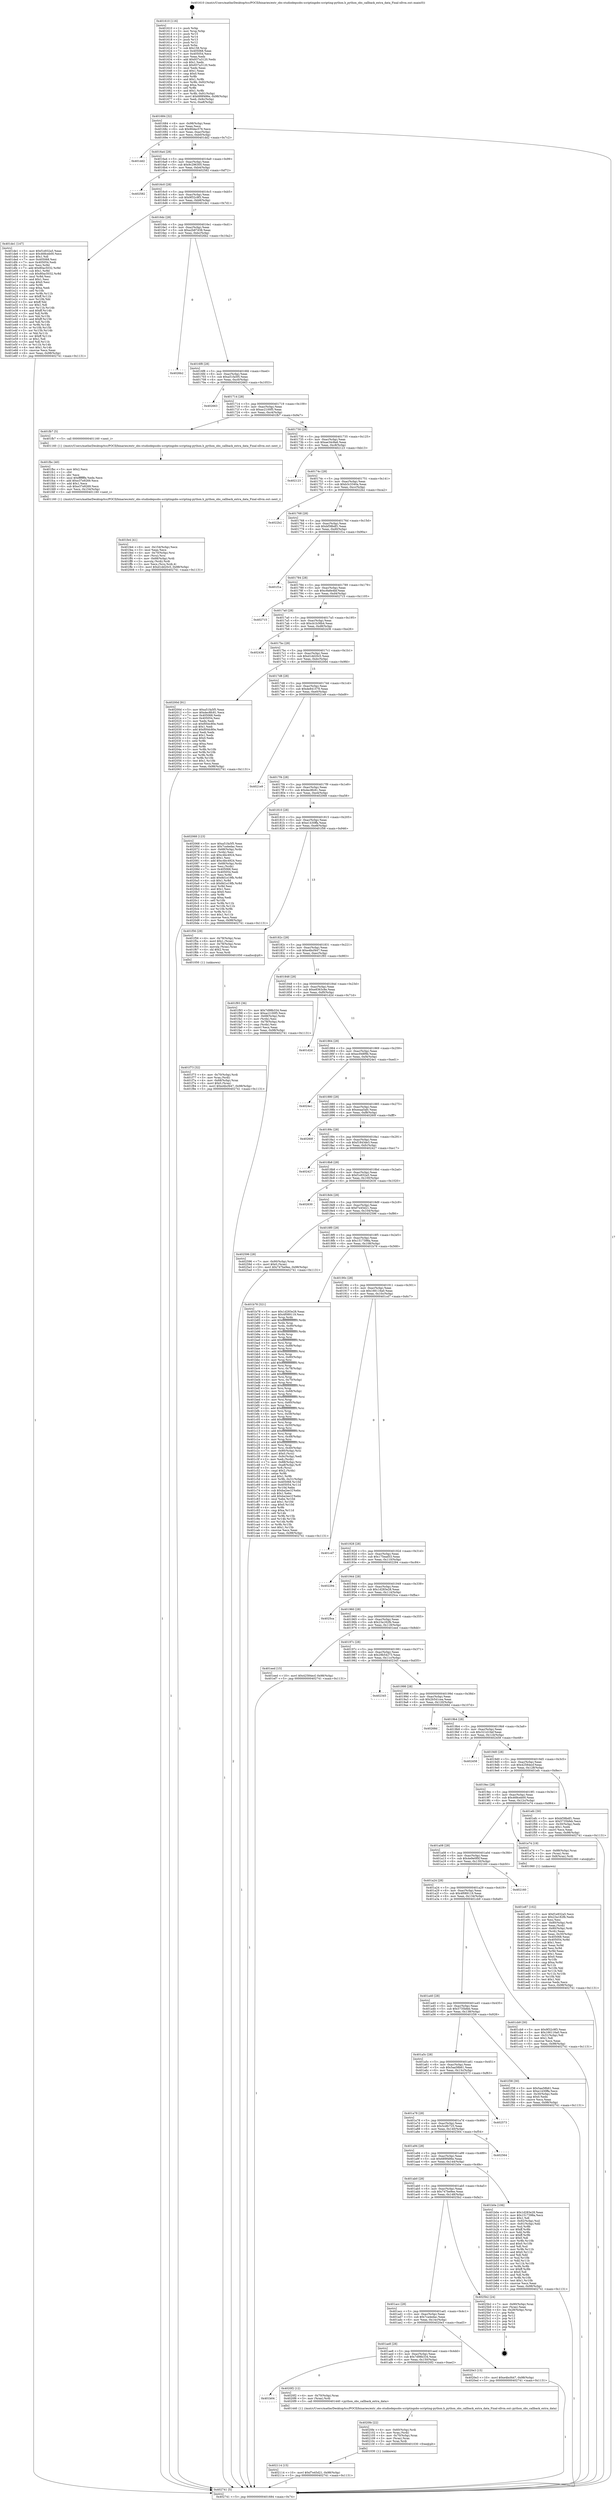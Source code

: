 digraph "0x401610" {
  label = "0x401610 (/mnt/c/Users/mathe/Desktop/tcc/POCII/binaries/extr_obs-studiodepsobs-scriptingobs-scripting-python.h_python_obs_callback_extra_data_Final-ollvm.out::main(0))"
  labelloc = "t"
  node[shape=record]

  Entry [label="",width=0.3,height=0.3,shape=circle,fillcolor=black,style=filled]
  "0x401684" [label="{
     0x401684 [32]\l
     | [instrs]\l
     &nbsp;&nbsp;0x401684 \<+6\>: mov -0x98(%rbp),%eax\l
     &nbsp;&nbsp;0x40168a \<+2\>: mov %eax,%ecx\l
     &nbsp;&nbsp;0x40168c \<+6\>: sub $0x90dec576,%ecx\l
     &nbsp;&nbsp;0x401692 \<+6\>: mov %eax,-0xac(%rbp)\l
     &nbsp;&nbsp;0x401698 \<+6\>: mov %ecx,-0xb0(%rbp)\l
     &nbsp;&nbsp;0x40169e \<+6\>: je 0000000000401dd2 \<main+0x7c2\>\l
  }"]
  "0x401dd2" [label="{
     0x401dd2\l
  }", style=dashed]
  "0x4016a4" [label="{
     0x4016a4 [28]\l
     | [instrs]\l
     &nbsp;&nbsp;0x4016a4 \<+5\>: jmp 00000000004016a9 \<main+0x99\>\l
     &nbsp;&nbsp;0x4016a9 \<+6\>: mov -0xac(%rbp),%eax\l
     &nbsp;&nbsp;0x4016af \<+5\>: sub $0x9c296305,%eax\l
     &nbsp;&nbsp;0x4016b4 \<+6\>: mov %eax,-0xb4(%rbp)\l
     &nbsp;&nbsp;0x4016ba \<+6\>: je 0000000000402582 \<main+0xf72\>\l
  }"]
  Exit [label="",width=0.3,height=0.3,shape=circle,fillcolor=black,style=filled,peripheries=2]
  "0x402582" [label="{
     0x402582\l
  }", style=dashed]
  "0x4016c0" [label="{
     0x4016c0 [28]\l
     | [instrs]\l
     &nbsp;&nbsp;0x4016c0 \<+5\>: jmp 00000000004016c5 \<main+0xb5\>\l
     &nbsp;&nbsp;0x4016c5 \<+6\>: mov -0xac(%rbp),%eax\l
     &nbsp;&nbsp;0x4016cb \<+5\>: sub $0x9f32c9f3,%eax\l
     &nbsp;&nbsp;0x4016d0 \<+6\>: mov %eax,-0xb8(%rbp)\l
     &nbsp;&nbsp;0x4016d6 \<+6\>: je 0000000000401de1 \<main+0x7d1\>\l
  }"]
  "0x402114" [label="{
     0x402114 [15]\l
     | [instrs]\l
     &nbsp;&nbsp;0x402114 \<+10\>: movl $0xf7e45d21,-0x98(%rbp)\l
     &nbsp;&nbsp;0x40211e \<+5\>: jmp 0000000000402741 \<main+0x1131\>\l
  }"]
  "0x401de1" [label="{
     0x401de1 [147]\l
     | [instrs]\l
     &nbsp;&nbsp;0x401de1 \<+5\>: mov $0xf1e932a5,%eax\l
     &nbsp;&nbsp;0x401de6 \<+5\>: mov $0x468ceb00,%ecx\l
     &nbsp;&nbsp;0x401deb \<+2\>: mov $0x1,%dl\l
     &nbsp;&nbsp;0x401ded \<+7\>: mov 0x405068,%esi\l
     &nbsp;&nbsp;0x401df4 \<+7\>: mov 0x405054,%edi\l
     &nbsp;&nbsp;0x401dfb \<+3\>: mov %esi,%r8d\l
     &nbsp;&nbsp;0x401dfe \<+7\>: add $0x80ac5032,%r8d\l
     &nbsp;&nbsp;0x401e05 \<+4\>: sub $0x1,%r8d\l
     &nbsp;&nbsp;0x401e09 \<+7\>: sub $0x80ac5032,%r8d\l
     &nbsp;&nbsp;0x401e10 \<+4\>: imul %r8d,%esi\l
     &nbsp;&nbsp;0x401e14 \<+3\>: and $0x1,%esi\l
     &nbsp;&nbsp;0x401e17 \<+3\>: cmp $0x0,%esi\l
     &nbsp;&nbsp;0x401e1a \<+4\>: sete %r9b\l
     &nbsp;&nbsp;0x401e1e \<+3\>: cmp $0xa,%edi\l
     &nbsp;&nbsp;0x401e21 \<+4\>: setl %r10b\l
     &nbsp;&nbsp;0x401e25 \<+3\>: mov %r9b,%r11b\l
     &nbsp;&nbsp;0x401e28 \<+4\>: xor $0xff,%r11b\l
     &nbsp;&nbsp;0x401e2c \<+3\>: mov %r10b,%bl\l
     &nbsp;&nbsp;0x401e2f \<+3\>: xor $0xff,%bl\l
     &nbsp;&nbsp;0x401e32 \<+3\>: xor $0x1,%dl\l
     &nbsp;&nbsp;0x401e35 \<+3\>: mov %r11b,%r14b\l
     &nbsp;&nbsp;0x401e38 \<+4\>: and $0xff,%r14b\l
     &nbsp;&nbsp;0x401e3c \<+3\>: and %dl,%r9b\l
     &nbsp;&nbsp;0x401e3f \<+3\>: mov %bl,%r15b\l
     &nbsp;&nbsp;0x401e42 \<+4\>: and $0xff,%r15b\l
     &nbsp;&nbsp;0x401e46 \<+3\>: and %dl,%r10b\l
     &nbsp;&nbsp;0x401e49 \<+3\>: or %r9b,%r14b\l
     &nbsp;&nbsp;0x401e4c \<+3\>: or %r10b,%r15b\l
     &nbsp;&nbsp;0x401e4f \<+3\>: xor %r15b,%r14b\l
     &nbsp;&nbsp;0x401e52 \<+3\>: or %bl,%r11b\l
     &nbsp;&nbsp;0x401e55 \<+4\>: xor $0xff,%r11b\l
     &nbsp;&nbsp;0x401e59 \<+3\>: or $0x1,%dl\l
     &nbsp;&nbsp;0x401e5c \<+3\>: and %dl,%r11b\l
     &nbsp;&nbsp;0x401e5f \<+3\>: or %r11b,%r14b\l
     &nbsp;&nbsp;0x401e62 \<+4\>: test $0x1,%r14b\l
     &nbsp;&nbsp;0x401e66 \<+3\>: cmovne %ecx,%eax\l
     &nbsp;&nbsp;0x401e69 \<+6\>: mov %eax,-0x98(%rbp)\l
     &nbsp;&nbsp;0x401e6f \<+5\>: jmp 0000000000402741 \<main+0x1131\>\l
  }"]
  "0x4016dc" [label="{
     0x4016dc [28]\l
     | [instrs]\l
     &nbsp;&nbsp;0x4016dc \<+5\>: jmp 00000000004016e1 \<main+0xd1\>\l
     &nbsp;&nbsp;0x4016e1 \<+6\>: mov -0xac(%rbp),%eax\l
     &nbsp;&nbsp;0x4016e7 \<+5\>: sub $0xa2b87d38,%eax\l
     &nbsp;&nbsp;0x4016ec \<+6\>: mov %eax,-0xbc(%rbp)\l
     &nbsp;&nbsp;0x4016f2 \<+6\>: je 00000000004026b2 \<main+0x10a2\>\l
  }"]
  "0x4020fe" [label="{
     0x4020fe [22]\l
     | [instrs]\l
     &nbsp;&nbsp;0x4020fe \<+4\>: mov -0x60(%rbp),%rdi\l
     &nbsp;&nbsp;0x402102 \<+3\>: mov %rax,(%rdi)\l
     &nbsp;&nbsp;0x402105 \<+4\>: mov -0x70(%rbp),%rax\l
     &nbsp;&nbsp;0x402109 \<+3\>: mov (%rax),%rax\l
     &nbsp;&nbsp;0x40210c \<+3\>: mov %rax,%rdi\l
     &nbsp;&nbsp;0x40210f \<+5\>: call 0000000000401030 \<free@plt\>\l
     | [calls]\l
     &nbsp;&nbsp;0x401030 \{1\} (unknown)\l
  }"]
  "0x4026b2" [label="{
     0x4026b2\l
  }", style=dashed]
  "0x4016f8" [label="{
     0x4016f8 [28]\l
     | [instrs]\l
     &nbsp;&nbsp;0x4016f8 \<+5\>: jmp 00000000004016fd \<main+0xed\>\l
     &nbsp;&nbsp;0x4016fd \<+6\>: mov -0xac(%rbp),%eax\l
     &nbsp;&nbsp;0x401703 \<+5\>: sub $0xa51fa5f5,%eax\l
     &nbsp;&nbsp;0x401708 \<+6\>: mov %eax,-0xc0(%rbp)\l
     &nbsp;&nbsp;0x40170e \<+6\>: je 0000000000402663 \<main+0x1053\>\l
  }"]
  "0x401b04" [label="{
     0x401b04\l
  }", style=dashed]
  "0x402663" [label="{
     0x402663\l
  }", style=dashed]
  "0x401714" [label="{
     0x401714 [28]\l
     | [instrs]\l
     &nbsp;&nbsp;0x401714 \<+5\>: jmp 0000000000401719 \<main+0x109\>\l
     &nbsp;&nbsp;0x401719 \<+6\>: mov -0xac(%rbp),%eax\l
     &nbsp;&nbsp;0x40171f \<+5\>: sub $0xac2100f5,%eax\l
     &nbsp;&nbsp;0x401724 \<+6\>: mov %eax,-0xc4(%rbp)\l
     &nbsp;&nbsp;0x40172a \<+6\>: je 0000000000401fb7 \<main+0x9a7\>\l
  }"]
  "0x4020f2" [label="{
     0x4020f2 [12]\l
     | [instrs]\l
     &nbsp;&nbsp;0x4020f2 \<+4\>: mov -0x70(%rbp),%rax\l
     &nbsp;&nbsp;0x4020f6 \<+3\>: mov (%rax),%rdi\l
     &nbsp;&nbsp;0x4020f9 \<+5\>: call 0000000000401440 \<python_obs_callback_extra_data\>\l
     | [calls]\l
     &nbsp;&nbsp;0x401440 \{1\} (/mnt/c/Users/mathe/Desktop/tcc/POCII/binaries/extr_obs-studiodepsobs-scriptingobs-scripting-python.h_python_obs_callback_extra_data_Final-ollvm.out::python_obs_callback_extra_data)\l
  }"]
  "0x401fb7" [label="{
     0x401fb7 [5]\l
     | [instrs]\l
     &nbsp;&nbsp;0x401fb7 \<+5\>: call 0000000000401160 \<next_i\>\l
     | [calls]\l
     &nbsp;&nbsp;0x401160 \{1\} (/mnt/c/Users/mathe/Desktop/tcc/POCII/binaries/extr_obs-studiodepsobs-scriptingobs-scripting-python.h_python_obs_callback_extra_data_Final-ollvm.out::next_i)\l
  }"]
  "0x401730" [label="{
     0x401730 [28]\l
     | [instrs]\l
     &nbsp;&nbsp;0x401730 \<+5\>: jmp 0000000000401735 \<main+0x125\>\l
     &nbsp;&nbsp;0x401735 \<+6\>: mov -0xac(%rbp),%eax\l
     &nbsp;&nbsp;0x40173b \<+5\>: sub $0xae34c8a6,%eax\l
     &nbsp;&nbsp;0x401740 \<+6\>: mov %eax,-0xc8(%rbp)\l
     &nbsp;&nbsp;0x401746 \<+6\>: je 0000000000402123 \<main+0xb13\>\l
  }"]
  "0x401ae8" [label="{
     0x401ae8 [28]\l
     | [instrs]\l
     &nbsp;&nbsp;0x401ae8 \<+5\>: jmp 0000000000401aed \<main+0x4dd\>\l
     &nbsp;&nbsp;0x401aed \<+6\>: mov -0xac(%rbp),%eax\l
     &nbsp;&nbsp;0x401af3 \<+5\>: sub $0x7d98b334,%eax\l
     &nbsp;&nbsp;0x401af8 \<+6\>: mov %eax,-0x150(%rbp)\l
     &nbsp;&nbsp;0x401afe \<+6\>: je 00000000004020f2 \<main+0xae2\>\l
  }"]
  "0x402123" [label="{
     0x402123\l
  }", style=dashed]
  "0x40174c" [label="{
     0x40174c [28]\l
     | [instrs]\l
     &nbsp;&nbsp;0x40174c \<+5\>: jmp 0000000000401751 \<main+0x141\>\l
     &nbsp;&nbsp;0x401751 \<+6\>: mov -0xac(%rbp),%eax\l
     &nbsp;&nbsp;0x401757 \<+5\>: sub $0xb3c3340a,%eax\l
     &nbsp;&nbsp;0x40175c \<+6\>: mov %eax,-0xcc(%rbp)\l
     &nbsp;&nbsp;0x401762 \<+6\>: je 00000000004022b2 \<main+0xca2\>\l
  }"]
  "0x4020e3" [label="{
     0x4020e3 [15]\l
     | [instrs]\l
     &nbsp;&nbsp;0x4020e3 \<+10\>: movl $0xe4bcf447,-0x98(%rbp)\l
     &nbsp;&nbsp;0x4020ed \<+5\>: jmp 0000000000402741 \<main+0x1131\>\l
  }"]
  "0x4022b2" [label="{
     0x4022b2\l
  }", style=dashed]
  "0x401768" [label="{
     0x401768 [28]\l
     | [instrs]\l
     &nbsp;&nbsp;0x401768 \<+5\>: jmp 000000000040176d \<main+0x15d\>\l
     &nbsp;&nbsp;0x40176d \<+6\>: mov -0xac(%rbp),%eax\l
     &nbsp;&nbsp;0x401773 \<+5\>: sub $0xbf38bdf1,%eax\l
     &nbsp;&nbsp;0x401778 \<+6\>: mov %eax,-0xd0(%rbp)\l
     &nbsp;&nbsp;0x40177e \<+6\>: je 0000000000401f1a \<main+0x90a\>\l
  }"]
  "0x401acc" [label="{
     0x401acc [28]\l
     | [instrs]\l
     &nbsp;&nbsp;0x401acc \<+5\>: jmp 0000000000401ad1 \<main+0x4c1\>\l
     &nbsp;&nbsp;0x401ad1 \<+6\>: mov -0xac(%rbp),%eax\l
     &nbsp;&nbsp;0x401ad7 \<+5\>: sub $0x7ca4edac,%eax\l
     &nbsp;&nbsp;0x401adc \<+6\>: mov %eax,-0x14c(%rbp)\l
     &nbsp;&nbsp;0x401ae2 \<+6\>: je 00000000004020e3 \<main+0xad3\>\l
  }"]
  "0x401f1a" [label="{
     0x401f1a\l
  }", style=dashed]
  "0x401784" [label="{
     0x401784 [28]\l
     | [instrs]\l
     &nbsp;&nbsp;0x401784 \<+5\>: jmp 0000000000401789 \<main+0x179\>\l
     &nbsp;&nbsp;0x401789 \<+6\>: mov -0xac(%rbp),%eax\l
     &nbsp;&nbsp;0x40178f \<+5\>: sub $0xc8a6e4bf,%eax\l
     &nbsp;&nbsp;0x401794 \<+6\>: mov %eax,-0xd4(%rbp)\l
     &nbsp;&nbsp;0x40179a \<+6\>: je 0000000000402715 \<main+0x1105\>\l
  }"]
  "0x4025b2" [label="{
     0x4025b2 [24]\l
     | [instrs]\l
     &nbsp;&nbsp;0x4025b2 \<+7\>: mov -0x90(%rbp),%rax\l
     &nbsp;&nbsp;0x4025b9 \<+2\>: mov (%rax),%eax\l
     &nbsp;&nbsp;0x4025bb \<+4\>: lea -0x28(%rbp),%rsp\l
     &nbsp;&nbsp;0x4025bf \<+1\>: pop %rbx\l
     &nbsp;&nbsp;0x4025c0 \<+2\>: pop %r12\l
     &nbsp;&nbsp;0x4025c2 \<+2\>: pop %r13\l
     &nbsp;&nbsp;0x4025c4 \<+2\>: pop %r14\l
     &nbsp;&nbsp;0x4025c6 \<+2\>: pop %r15\l
     &nbsp;&nbsp;0x4025c8 \<+1\>: pop %rbp\l
     &nbsp;&nbsp;0x4025c9 \<+1\>: ret\l
  }"]
  "0x402715" [label="{
     0x402715\l
  }", style=dashed]
  "0x4017a0" [label="{
     0x4017a0 [28]\l
     | [instrs]\l
     &nbsp;&nbsp;0x4017a0 \<+5\>: jmp 00000000004017a5 \<main+0x195\>\l
     &nbsp;&nbsp;0x4017a5 \<+6\>: mov -0xac(%rbp),%eax\l
     &nbsp;&nbsp;0x4017ab \<+5\>: sub $0xcb1b36b4,%eax\l
     &nbsp;&nbsp;0x4017b0 \<+6\>: mov %eax,-0xd8(%rbp)\l
     &nbsp;&nbsp;0x4017b6 \<+6\>: je 0000000000402436 \<main+0xe26\>\l
  }"]
  "0x401fe4" [label="{
     0x401fe4 [41]\l
     | [instrs]\l
     &nbsp;&nbsp;0x401fe4 \<+6\>: mov -0x154(%rbp),%ecx\l
     &nbsp;&nbsp;0x401fea \<+3\>: imul %eax,%ecx\l
     &nbsp;&nbsp;0x401fed \<+4\>: mov -0x70(%rbp),%rsi\l
     &nbsp;&nbsp;0x401ff1 \<+3\>: mov (%rsi),%rsi\l
     &nbsp;&nbsp;0x401ff4 \<+4\>: mov -0x68(%rbp),%rdi\l
     &nbsp;&nbsp;0x401ff8 \<+3\>: movslq (%rdi),%rdi\l
     &nbsp;&nbsp;0x401ffb \<+3\>: mov %ecx,(%rsi,%rdi,4)\l
     &nbsp;&nbsp;0x401ffe \<+10\>: movl $0xd1dd20c5,-0x98(%rbp)\l
     &nbsp;&nbsp;0x402008 \<+5\>: jmp 0000000000402741 \<main+0x1131\>\l
  }"]
  "0x402436" [label="{
     0x402436\l
  }", style=dashed]
  "0x4017bc" [label="{
     0x4017bc [28]\l
     | [instrs]\l
     &nbsp;&nbsp;0x4017bc \<+5\>: jmp 00000000004017c1 \<main+0x1b1\>\l
     &nbsp;&nbsp;0x4017c1 \<+6\>: mov -0xac(%rbp),%eax\l
     &nbsp;&nbsp;0x4017c7 \<+5\>: sub $0xd1dd20c5,%eax\l
     &nbsp;&nbsp;0x4017cc \<+6\>: mov %eax,-0xdc(%rbp)\l
     &nbsp;&nbsp;0x4017d2 \<+6\>: je 000000000040200d \<main+0x9fd\>\l
  }"]
  "0x401fbc" [label="{
     0x401fbc [40]\l
     | [instrs]\l
     &nbsp;&nbsp;0x401fbc \<+5\>: mov $0x2,%ecx\l
     &nbsp;&nbsp;0x401fc1 \<+1\>: cltd\l
     &nbsp;&nbsp;0x401fc2 \<+2\>: idiv %ecx\l
     &nbsp;&nbsp;0x401fc4 \<+6\>: imul $0xfffffffe,%edx,%ecx\l
     &nbsp;&nbsp;0x401fca \<+6\>: add $0xe37e9269,%ecx\l
     &nbsp;&nbsp;0x401fd0 \<+3\>: add $0x1,%ecx\l
     &nbsp;&nbsp;0x401fd3 \<+6\>: sub $0xe37e9269,%ecx\l
     &nbsp;&nbsp;0x401fd9 \<+6\>: mov %ecx,-0x154(%rbp)\l
     &nbsp;&nbsp;0x401fdf \<+5\>: call 0000000000401160 \<next_i\>\l
     | [calls]\l
     &nbsp;&nbsp;0x401160 \{1\} (/mnt/c/Users/mathe/Desktop/tcc/POCII/binaries/extr_obs-studiodepsobs-scriptingobs-scripting-python.h_python_obs_callback_extra_data_Final-ollvm.out::next_i)\l
  }"]
  "0x40200d" [label="{
     0x40200d [91]\l
     | [instrs]\l
     &nbsp;&nbsp;0x40200d \<+5\>: mov $0xa51fa5f5,%eax\l
     &nbsp;&nbsp;0x402012 \<+5\>: mov $0xdec8fc81,%ecx\l
     &nbsp;&nbsp;0x402017 \<+7\>: mov 0x405068,%edx\l
     &nbsp;&nbsp;0x40201e \<+7\>: mov 0x405054,%esi\l
     &nbsp;&nbsp;0x402025 \<+2\>: mov %edx,%edi\l
     &nbsp;&nbsp;0x402027 \<+6\>: sub $0xf00dc80e,%edi\l
     &nbsp;&nbsp;0x40202d \<+3\>: sub $0x1,%edi\l
     &nbsp;&nbsp;0x402030 \<+6\>: add $0xf00dc80e,%edi\l
     &nbsp;&nbsp;0x402036 \<+3\>: imul %edi,%edx\l
     &nbsp;&nbsp;0x402039 \<+3\>: and $0x1,%edx\l
     &nbsp;&nbsp;0x40203c \<+3\>: cmp $0x0,%edx\l
     &nbsp;&nbsp;0x40203f \<+4\>: sete %r8b\l
     &nbsp;&nbsp;0x402043 \<+3\>: cmp $0xa,%esi\l
     &nbsp;&nbsp;0x402046 \<+4\>: setl %r9b\l
     &nbsp;&nbsp;0x40204a \<+3\>: mov %r8b,%r10b\l
     &nbsp;&nbsp;0x40204d \<+3\>: and %r9b,%r10b\l
     &nbsp;&nbsp;0x402050 \<+3\>: xor %r9b,%r8b\l
     &nbsp;&nbsp;0x402053 \<+3\>: or %r8b,%r10b\l
     &nbsp;&nbsp;0x402056 \<+4\>: test $0x1,%r10b\l
     &nbsp;&nbsp;0x40205a \<+3\>: cmovne %ecx,%eax\l
     &nbsp;&nbsp;0x40205d \<+6\>: mov %eax,-0x98(%rbp)\l
     &nbsp;&nbsp;0x402063 \<+5\>: jmp 0000000000402741 \<main+0x1131\>\l
  }"]
  "0x4017d8" [label="{
     0x4017d8 [28]\l
     | [instrs]\l
     &nbsp;&nbsp;0x4017d8 \<+5\>: jmp 00000000004017dd \<main+0x1cd\>\l
     &nbsp;&nbsp;0x4017dd \<+6\>: mov -0xac(%rbp),%eax\l
     &nbsp;&nbsp;0x4017e3 \<+5\>: sub $0xde841578,%eax\l
     &nbsp;&nbsp;0x4017e8 \<+6\>: mov %eax,-0xe0(%rbp)\l
     &nbsp;&nbsp;0x4017ee \<+6\>: je 00000000004021e9 \<main+0xbd9\>\l
  }"]
  "0x401f73" [label="{
     0x401f73 [32]\l
     | [instrs]\l
     &nbsp;&nbsp;0x401f73 \<+4\>: mov -0x70(%rbp),%rdi\l
     &nbsp;&nbsp;0x401f77 \<+3\>: mov %rax,(%rdi)\l
     &nbsp;&nbsp;0x401f7a \<+4\>: mov -0x68(%rbp),%rax\l
     &nbsp;&nbsp;0x401f7e \<+6\>: movl $0x0,(%rax)\l
     &nbsp;&nbsp;0x401f84 \<+10\>: movl $0xe4bcf447,-0x98(%rbp)\l
     &nbsp;&nbsp;0x401f8e \<+5\>: jmp 0000000000402741 \<main+0x1131\>\l
  }"]
  "0x4021e9" [label="{
     0x4021e9\l
  }", style=dashed]
  "0x4017f4" [label="{
     0x4017f4 [28]\l
     | [instrs]\l
     &nbsp;&nbsp;0x4017f4 \<+5\>: jmp 00000000004017f9 \<main+0x1e9\>\l
     &nbsp;&nbsp;0x4017f9 \<+6\>: mov -0xac(%rbp),%eax\l
     &nbsp;&nbsp;0x4017ff \<+5\>: sub $0xdec8fc81,%eax\l
     &nbsp;&nbsp;0x401804 \<+6\>: mov %eax,-0xe4(%rbp)\l
     &nbsp;&nbsp;0x40180a \<+6\>: je 0000000000402068 \<main+0xa58\>\l
  }"]
  "0x401e87" [label="{
     0x401e87 [102]\l
     | [instrs]\l
     &nbsp;&nbsp;0x401e87 \<+5\>: mov $0xf1e932a5,%ecx\l
     &nbsp;&nbsp;0x401e8c \<+5\>: mov $0x23a182fb,%edx\l
     &nbsp;&nbsp;0x401e91 \<+2\>: xor %esi,%esi\l
     &nbsp;&nbsp;0x401e93 \<+4\>: mov -0x80(%rbp),%rdi\l
     &nbsp;&nbsp;0x401e97 \<+2\>: mov %eax,(%rdi)\l
     &nbsp;&nbsp;0x401e99 \<+4\>: mov -0x80(%rbp),%rdi\l
     &nbsp;&nbsp;0x401e9d \<+2\>: mov (%rdi),%eax\l
     &nbsp;&nbsp;0x401e9f \<+3\>: mov %eax,-0x30(%rbp)\l
     &nbsp;&nbsp;0x401ea2 \<+7\>: mov 0x405068,%eax\l
     &nbsp;&nbsp;0x401ea9 \<+8\>: mov 0x405054,%r8d\l
     &nbsp;&nbsp;0x401eb1 \<+3\>: sub $0x1,%esi\l
     &nbsp;&nbsp;0x401eb4 \<+3\>: mov %eax,%r9d\l
     &nbsp;&nbsp;0x401eb7 \<+3\>: add %esi,%r9d\l
     &nbsp;&nbsp;0x401eba \<+4\>: imul %r9d,%eax\l
     &nbsp;&nbsp;0x401ebe \<+3\>: and $0x1,%eax\l
     &nbsp;&nbsp;0x401ec1 \<+3\>: cmp $0x0,%eax\l
     &nbsp;&nbsp;0x401ec4 \<+4\>: sete %r10b\l
     &nbsp;&nbsp;0x401ec8 \<+4\>: cmp $0xa,%r8d\l
     &nbsp;&nbsp;0x401ecc \<+4\>: setl %r11b\l
     &nbsp;&nbsp;0x401ed0 \<+3\>: mov %r10b,%bl\l
     &nbsp;&nbsp;0x401ed3 \<+3\>: and %r11b,%bl\l
     &nbsp;&nbsp;0x401ed6 \<+3\>: xor %r11b,%r10b\l
     &nbsp;&nbsp;0x401ed9 \<+3\>: or %r10b,%bl\l
     &nbsp;&nbsp;0x401edc \<+3\>: test $0x1,%bl\l
     &nbsp;&nbsp;0x401edf \<+3\>: cmovne %edx,%ecx\l
     &nbsp;&nbsp;0x401ee2 \<+6\>: mov %ecx,-0x98(%rbp)\l
     &nbsp;&nbsp;0x401ee8 \<+5\>: jmp 0000000000402741 \<main+0x1131\>\l
  }"]
  "0x402068" [label="{
     0x402068 [123]\l
     | [instrs]\l
     &nbsp;&nbsp;0x402068 \<+5\>: mov $0xa51fa5f5,%eax\l
     &nbsp;&nbsp;0x40206d \<+5\>: mov $0x7ca4edac,%ecx\l
     &nbsp;&nbsp;0x402072 \<+4\>: mov -0x68(%rbp),%rdx\l
     &nbsp;&nbsp;0x402076 \<+2\>: mov (%rdx),%esi\l
     &nbsp;&nbsp;0x402078 \<+6\>: sub $0xc4bc4924,%esi\l
     &nbsp;&nbsp;0x40207e \<+3\>: add $0x1,%esi\l
     &nbsp;&nbsp;0x402081 \<+6\>: add $0xc4bc4924,%esi\l
     &nbsp;&nbsp;0x402087 \<+4\>: mov -0x68(%rbp),%rdx\l
     &nbsp;&nbsp;0x40208b \<+2\>: mov %esi,(%rdx)\l
     &nbsp;&nbsp;0x40208d \<+7\>: mov 0x405068,%esi\l
     &nbsp;&nbsp;0x402094 \<+7\>: mov 0x405054,%edi\l
     &nbsp;&nbsp;0x40209b \<+3\>: mov %esi,%r8d\l
     &nbsp;&nbsp;0x40209e \<+7\>: add $0x8d1e19fb,%r8d\l
     &nbsp;&nbsp;0x4020a5 \<+4\>: sub $0x1,%r8d\l
     &nbsp;&nbsp;0x4020a9 \<+7\>: sub $0x8d1e19fb,%r8d\l
     &nbsp;&nbsp;0x4020b0 \<+4\>: imul %r8d,%esi\l
     &nbsp;&nbsp;0x4020b4 \<+3\>: and $0x1,%esi\l
     &nbsp;&nbsp;0x4020b7 \<+3\>: cmp $0x0,%esi\l
     &nbsp;&nbsp;0x4020ba \<+4\>: sete %r9b\l
     &nbsp;&nbsp;0x4020be \<+3\>: cmp $0xa,%edi\l
     &nbsp;&nbsp;0x4020c1 \<+4\>: setl %r10b\l
     &nbsp;&nbsp;0x4020c5 \<+3\>: mov %r9b,%r11b\l
     &nbsp;&nbsp;0x4020c8 \<+3\>: and %r10b,%r11b\l
     &nbsp;&nbsp;0x4020cb \<+3\>: xor %r10b,%r9b\l
     &nbsp;&nbsp;0x4020ce \<+3\>: or %r9b,%r11b\l
     &nbsp;&nbsp;0x4020d1 \<+4\>: test $0x1,%r11b\l
     &nbsp;&nbsp;0x4020d5 \<+3\>: cmovne %ecx,%eax\l
     &nbsp;&nbsp;0x4020d8 \<+6\>: mov %eax,-0x98(%rbp)\l
     &nbsp;&nbsp;0x4020de \<+5\>: jmp 0000000000402741 \<main+0x1131\>\l
  }"]
  "0x401810" [label="{
     0x401810 [28]\l
     | [instrs]\l
     &nbsp;&nbsp;0x401810 \<+5\>: jmp 0000000000401815 \<main+0x205\>\l
     &nbsp;&nbsp;0x401815 \<+6\>: mov -0xac(%rbp),%eax\l
     &nbsp;&nbsp;0x40181b \<+5\>: sub $0xe1430ffa,%eax\l
     &nbsp;&nbsp;0x401820 \<+6\>: mov %eax,-0xe8(%rbp)\l
     &nbsp;&nbsp;0x401826 \<+6\>: je 0000000000401f56 \<main+0x946\>\l
  }"]
  "0x401610" [label="{
     0x401610 [116]\l
     | [instrs]\l
     &nbsp;&nbsp;0x401610 \<+1\>: push %rbp\l
     &nbsp;&nbsp;0x401611 \<+3\>: mov %rsp,%rbp\l
     &nbsp;&nbsp;0x401614 \<+2\>: push %r15\l
     &nbsp;&nbsp;0x401616 \<+2\>: push %r14\l
     &nbsp;&nbsp;0x401618 \<+2\>: push %r13\l
     &nbsp;&nbsp;0x40161a \<+2\>: push %r12\l
     &nbsp;&nbsp;0x40161c \<+1\>: push %rbx\l
     &nbsp;&nbsp;0x40161d \<+7\>: sub $0x158,%rsp\l
     &nbsp;&nbsp;0x401624 \<+7\>: mov 0x405068,%eax\l
     &nbsp;&nbsp;0x40162b \<+7\>: mov 0x405054,%ecx\l
     &nbsp;&nbsp;0x401632 \<+2\>: mov %eax,%edx\l
     &nbsp;&nbsp;0x401634 \<+6\>: add $0x937a3120,%edx\l
     &nbsp;&nbsp;0x40163a \<+3\>: sub $0x1,%edx\l
     &nbsp;&nbsp;0x40163d \<+6\>: sub $0x937a3120,%edx\l
     &nbsp;&nbsp;0x401643 \<+3\>: imul %edx,%eax\l
     &nbsp;&nbsp;0x401646 \<+3\>: and $0x1,%eax\l
     &nbsp;&nbsp;0x401649 \<+3\>: cmp $0x0,%eax\l
     &nbsp;&nbsp;0x40164c \<+4\>: sete %r8b\l
     &nbsp;&nbsp;0x401650 \<+4\>: and $0x1,%r8b\l
     &nbsp;&nbsp;0x401654 \<+7\>: mov %r8b,-0x92(%rbp)\l
     &nbsp;&nbsp;0x40165b \<+3\>: cmp $0xa,%ecx\l
     &nbsp;&nbsp;0x40165e \<+4\>: setl %r8b\l
     &nbsp;&nbsp;0x401662 \<+4\>: and $0x1,%r8b\l
     &nbsp;&nbsp;0x401666 \<+7\>: mov %r8b,-0x91(%rbp)\l
     &nbsp;&nbsp;0x40166d \<+10\>: movl $0x689f486e,-0x98(%rbp)\l
     &nbsp;&nbsp;0x401677 \<+6\>: mov %edi,-0x9c(%rbp)\l
     &nbsp;&nbsp;0x40167d \<+7\>: mov %rsi,-0xa8(%rbp)\l
  }"]
  "0x401f56" [label="{
     0x401f56 [29]\l
     | [instrs]\l
     &nbsp;&nbsp;0x401f56 \<+4\>: mov -0x78(%rbp),%rax\l
     &nbsp;&nbsp;0x401f5a \<+6\>: movl $0x1,(%rax)\l
     &nbsp;&nbsp;0x401f60 \<+4\>: mov -0x78(%rbp),%rax\l
     &nbsp;&nbsp;0x401f64 \<+3\>: movslq (%rax),%rax\l
     &nbsp;&nbsp;0x401f67 \<+4\>: shl $0x2,%rax\l
     &nbsp;&nbsp;0x401f6b \<+3\>: mov %rax,%rdi\l
     &nbsp;&nbsp;0x401f6e \<+5\>: call 0000000000401050 \<malloc@plt\>\l
     | [calls]\l
     &nbsp;&nbsp;0x401050 \{1\} (unknown)\l
  }"]
  "0x40182c" [label="{
     0x40182c [28]\l
     | [instrs]\l
     &nbsp;&nbsp;0x40182c \<+5\>: jmp 0000000000401831 \<main+0x221\>\l
     &nbsp;&nbsp;0x401831 \<+6\>: mov -0xac(%rbp),%eax\l
     &nbsp;&nbsp;0x401837 \<+5\>: sub $0xe4bcf447,%eax\l
     &nbsp;&nbsp;0x40183c \<+6\>: mov %eax,-0xec(%rbp)\l
     &nbsp;&nbsp;0x401842 \<+6\>: je 0000000000401f93 \<main+0x983\>\l
  }"]
  "0x402741" [label="{
     0x402741 [5]\l
     | [instrs]\l
     &nbsp;&nbsp;0x402741 \<+5\>: jmp 0000000000401684 \<main+0x74\>\l
  }"]
  "0x401f93" [label="{
     0x401f93 [36]\l
     | [instrs]\l
     &nbsp;&nbsp;0x401f93 \<+5\>: mov $0x7d98b334,%eax\l
     &nbsp;&nbsp;0x401f98 \<+5\>: mov $0xac2100f5,%ecx\l
     &nbsp;&nbsp;0x401f9d \<+4\>: mov -0x68(%rbp),%rdx\l
     &nbsp;&nbsp;0x401fa1 \<+2\>: mov (%rdx),%esi\l
     &nbsp;&nbsp;0x401fa3 \<+4\>: mov -0x78(%rbp),%rdx\l
     &nbsp;&nbsp;0x401fa7 \<+2\>: cmp (%rdx),%esi\l
     &nbsp;&nbsp;0x401fa9 \<+3\>: cmovl %ecx,%eax\l
     &nbsp;&nbsp;0x401fac \<+6\>: mov %eax,-0x98(%rbp)\l
     &nbsp;&nbsp;0x401fb2 \<+5\>: jmp 0000000000402741 \<main+0x1131\>\l
  }"]
  "0x401848" [label="{
     0x401848 [28]\l
     | [instrs]\l
     &nbsp;&nbsp;0x401848 \<+5\>: jmp 000000000040184d \<main+0x23d\>\l
     &nbsp;&nbsp;0x40184d \<+6\>: mov -0xac(%rbp),%eax\l
     &nbsp;&nbsp;0x401853 \<+5\>: sub $0xe8363c8e,%eax\l
     &nbsp;&nbsp;0x401858 \<+6\>: mov %eax,-0xf0(%rbp)\l
     &nbsp;&nbsp;0x40185e \<+6\>: je 0000000000401d2d \<main+0x71d\>\l
  }"]
  "0x401ab0" [label="{
     0x401ab0 [28]\l
     | [instrs]\l
     &nbsp;&nbsp;0x401ab0 \<+5\>: jmp 0000000000401ab5 \<main+0x4a5\>\l
     &nbsp;&nbsp;0x401ab5 \<+6\>: mov -0xac(%rbp),%eax\l
     &nbsp;&nbsp;0x401abb \<+5\>: sub $0x747be9ee,%eax\l
     &nbsp;&nbsp;0x401ac0 \<+6\>: mov %eax,-0x148(%rbp)\l
     &nbsp;&nbsp;0x401ac6 \<+6\>: je 00000000004025b2 \<main+0xfa2\>\l
  }"]
  "0x401d2d" [label="{
     0x401d2d\l
  }", style=dashed]
  "0x401864" [label="{
     0x401864 [28]\l
     | [instrs]\l
     &nbsp;&nbsp;0x401864 \<+5\>: jmp 0000000000401869 \<main+0x259\>\l
     &nbsp;&nbsp;0x401869 \<+6\>: mov -0xac(%rbp),%eax\l
     &nbsp;&nbsp;0x40186f \<+5\>: sub $0xec948f9b,%eax\l
     &nbsp;&nbsp;0x401874 \<+6\>: mov %eax,-0xf4(%rbp)\l
     &nbsp;&nbsp;0x40187a \<+6\>: je 00000000004024e1 \<main+0xed1\>\l
  }"]
  "0x401b0e" [label="{
     0x401b0e [106]\l
     | [instrs]\l
     &nbsp;&nbsp;0x401b0e \<+5\>: mov $0x1d283e28,%eax\l
     &nbsp;&nbsp;0x401b13 \<+5\>: mov $0x1517398a,%ecx\l
     &nbsp;&nbsp;0x401b18 \<+2\>: mov $0x1,%dl\l
     &nbsp;&nbsp;0x401b1a \<+7\>: mov -0x92(%rbp),%sil\l
     &nbsp;&nbsp;0x401b21 \<+7\>: mov -0x91(%rbp),%dil\l
     &nbsp;&nbsp;0x401b28 \<+3\>: mov %sil,%r8b\l
     &nbsp;&nbsp;0x401b2b \<+4\>: xor $0xff,%r8b\l
     &nbsp;&nbsp;0x401b2f \<+3\>: mov %dil,%r9b\l
     &nbsp;&nbsp;0x401b32 \<+4\>: xor $0xff,%r9b\l
     &nbsp;&nbsp;0x401b36 \<+3\>: xor $0x0,%dl\l
     &nbsp;&nbsp;0x401b39 \<+3\>: mov %r8b,%r10b\l
     &nbsp;&nbsp;0x401b3c \<+4\>: and $0x0,%r10b\l
     &nbsp;&nbsp;0x401b40 \<+3\>: and %dl,%sil\l
     &nbsp;&nbsp;0x401b43 \<+3\>: mov %r9b,%r11b\l
     &nbsp;&nbsp;0x401b46 \<+4\>: and $0x0,%r11b\l
     &nbsp;&nbsp;0x401b4a \<+3\>: and %dl,%dil\l
     &nbsp;&nbsp;0x401b4d \<+3\>: or %sil,%r10b\l
     &nbsp;&nbsp;0x401b50 \<+3\>: or %dil,%r11b\l
     &nbsp;&nbsp;0x401b53 \<+3\>: xor %r11b,%r10b\l
     &nbsp;&nbsp;0x401b56 \<+3\>: or %r9b,%r8b\l
     &nbsp;&nbsp;0x401b59 \<+4\>: xor $0xff,%r8b\l
     &nbsp;&nbsp;0x401b5d \<+3\>: or $0x0,%dl\l
     &nbsp;&nbsp;0x401b60 \<+3\>: and %dl,%r8b\l
     &nbsp;&nbsp;0x401b63 \<+3\>: or %r8b,%r10b\l
     &nbsp;&nbsp;0x401b66 \<+4\>: test $0x1,%r10b\l
     &nbsp;&nbsp;0x401b6a \<+3\>: cmovne %ecx,%eax\l
     &nbsp;&nbsp;0x401b6d \<+6\>: mov %eax,-0x98(%rbp)\l
     &nbsp;&nbsp;0x401b73 \<+5\>: jmp 0000000000402741 \<main+0x1131\>\l
  }"]
  "0x4024e1" [label="{
     0x4024e1\l
  }", style=dashed]
  "0x401880" [label="{
     0x401880 [28]\l
     | [instrs]\l
     &nbsp;&nbsp;0x401880 \<+5\>: jmp 0000000000401885 \<main+0x275\>\l
     &nbsp;&nbsp;0x401885 \<+6\>: mov -0xac(%rbp),%eax\l
     &nbsp;&nbsp;0x40188b \<+5\>: sub $0xeeaa5afc,%eax\l
     &nbsp;&nbsp;0x401890 \<+6\>: mov %eax,-0xf8(%rbp)\l
     &nbsp;&nbsp;0x401896 \<+6\>: je 000000000040260f \<main+0xfff\>\l
  }"]
  "0x401a94" [label="{
     0x401a94 [28]\l
     | [instrs]\l
     &nbsp;&nbsp;0x401a94 \<+5\>: jmp 0000000000401a99 \<main+0x489\>\l
     &nbsp;&nbsp;0x401a99 \<+6\>: mov -0xac(%rbp),%eax\l
     &nbsp;&nbsp;0x401a9f \<+5\>: sub $0x689f486e,%eax\l
     &nbsp;&nbsp;0x401aa4 \<+6\>: mov %eax,-0x144(%rbp)\l
     &nbsp;&nbsp;0x401aaa \<+6\>: je 0000000000401b0e \<main+0x4fe\>\l
  }"]
  "0x40260f" [label="{
     0x40260f\l
  }", style=dashed]
  "0x40189c" [label="{
     0x40189c [28]\l
     | [instrs]\l
     &nbsp;&nbsp;0x40189c \<+5\>: jmp 00000000004018a1 \<main+0x291\>\l
     &nbsp;&nbsp;0x4018a1 \<+6\>: mov -0xac(%rbp),%eax\l
     &nbsp;&nbsp;0x4018a7 \<+5\>: sub $0xf1843de3,%eax\l
     &nbsp;&nbsp;0x4018ac \<+6\>: mov %eax,-0xfc(%rbp)\l
     &nbsp;&nbsp;0x4018b2 \<+6\>: je 0000000000402427 \<main+0xe17\>\l
  }"]
  "0x402564" [label="{
     0x402564\l
  }", style=dashed]
  "0x402427" [label="{
     0x402427\l
  }", style=dashed]
  "0x4018b8" [label="{
     0x4018b8 [28]\l
     | [instrs]\l
     &nbsp;&nbsp;0x4018b8 \<+5\>: jmp 00000000004018bd \<main+0x2ad\>\l
     &nbsp;&nbsp;0x4018bd \<+6\>: mov -0xac(%rbp),%eax\l
     &nbsp;&nbsp;0x4018c3 \<+5\>: sub $0xf1e932a5,%eax\l
     &nbsp;&nbsp;0x4018c8 \<+6\>: mov %eax,-0x100(%rbp)\l
     &nbsp;&nbsp;0x4018ce \<+6\>: je 0000000000402630 \<main+0x1020\>\l
  }"]
  "0x401a78" [label="{
     0x401a78 [28]\l
     | [instrs]\l
     &nbsp;&nbsp;0x401a78 \<+5\>: jmp 0000000000401a7d \<main+0x46d\>\l
     &nbsp;&nbsp;0x401a7d \<+6\>: mov -0xac(%rbp),%eax\l
     &nbsp;&nbsp;0x401a83 \<+5\>: sub $0x5cdfc725,%eax\l
     &nbsp;&nbsp;0x401a88 \<+6\>: mov %eax,-0x140(%rbp)\l
     &nbsp;&nbsp;0x401a8e \<+6\>: je 0000000000402564 \<main+0xf54\>\l
  }"]
  "0x402630" [label="{
     0x402630\l
  }", style=dashed]
  "0x4018d4" [label="{
     0x4018d4 [28]\l
     | [instrs]\l
     &nbsp;&nbsp;0x4018d4 \<+5\>: jmp 00000000004018d9 \<main+0x2c9\>\l
     &nbsp;&nbsp;0x4018d9 \<+6\>: mov -0xac(%rbp),%eax\l
     &nbsp;&nbsp;0x4018df \<+5\>: sub $0xf7e45d21,%eax\l
     &nbsp;&nbsp;0x4018e4 \<+6\>: mov %eax,-0x104(%rbp)\l
     &nbsp;&nbsp;0x4018ea \<+6\>: je 0000000000402596 \<main+0xf86\>\l
  }"]
  "0x402573" [label="{
     0x402573\l
  }", style=dashed]
  "0x402596" [label="{
     0x402596 [28]\l
     | [instrs]\l
     &nbsp;&nbsp;0x402596 \<+7\>: mov -0x90(%rbp),%rax\l
     &nbsp;&nbsp;0x40259d \<+6\>: movl $0x0,(%rax)\l
     &nbsp;&nbsp;0x4025a3 \<+10\>: movl $0x747be9ee,-0x98(%rbp)\l
     &nbsp;&nbsp;0x4025ad \<+5\>: jmp 0000000000402741 \<main+0x1131\>\l
  }"]
  "0x4018f0" [label="{
     0x4018f0 [28]\l
     | [instrs]\l
     &nbsp;&nbsp;0x4018f0 \<+5\>: jmp 00000000004018f5 \<main+0x2e5\>\l
     &nbsp;&nbsp;0x4018f5 \<+6\>: mov -0xac(%rbp),%eax\l
     &nbsp;&nbsp;0x4018fb \<+5\>: sub $0x1517398a,%eax\l
     &nbsp;&nbsp;0x401900 \<+6\>: mov %eax,-0x108(%rbp)\l
     &nbsp;&nbsp;0x401906 \<+6\>: je 0000000000401b78 \<main+0x568\>\l
  }"]
  "0x401a5c" [label="{
     0x401a5c [28]\l
     | [instrs]\l
     &nbsp;&nbsp;0x401a5c \<+5\>: jmp 0000000000401a61 \<main+0x451\>\l
     &nbsp;&nbsp;0x401a61 \<+6\>: mov -0xac(%rbp),%eax\l
     &nbsp;&nbsp;0x401a67 \<+5\>: sub $0x5aa58b61,%eax\l
     &nbsp;&nbsp;0x401a6c \<+6\>: mov %eax,-0x13c(%rbp)\l
     &nbsp;&nbsp;0x401a72 \<+6\>: je 0000000000402573 \<main+0xf63\>\l
  }"]
  "0x401b78" [label="{
     0x401b78 [321]\l
     | [instrs]\l
     &nbsp;&nbsp;0x401b78 \<+5\>: mov $0x1d283e28,%eax\l
     &nbsp;&nbsp;0x401b7d \<+5\>: mov $0x4f089119,%ecx\l
     &nbsp;&nbsp;0x401b82 \<+3\>: mov %rsp,%rdx\l
     &nbsp;&nbsp;0x401b85 \<+4\>: add $0xfffffffffffffff0,%rdx\l
     &nbsp;&nbsp;0x401b89 \<+3\>: mov %rdx,%rsp\l
     &nbsp;&nbsp;0x401b8c \<+7\>: mov %rdx,-0x90(%rbp)\l
     &nbsp;&nbsp;0x401b93 \<+3\>: mov %rsp,%rdx\l
     &nbsp;&nbsp;0x401b96 \<+4\>: add $0xfffffffffffffff0,%rdx\l
     &nbsp;&nbsp;0x401b9a \<+3\>: mov %rdx,%rsp\l
     &nbsp;&nbsp;0x401b9d \<+3\>: mov %rsp,%rsi\l
     &nbsp;&nbsp;0x401ba0 \<+4\>: add $0xfffffffffffffff0,%rsi\l
     &nbsp;&nbsp;0x401ba4 \<+3\>: mov %rsi,%rsp\l
     &nbsp;&nbsp;0x401ba7 \<+7\>: mov %rsi,-0x88(%rbp)\l
     &nbsp;&nbsp;0x401bae \<+3\>: mov %rsp,%rsi\l
     &nbsp;&nbsp;0x401bb1 \<+4\>: add $0xfffffffffffffff0,%rsi\l
     &nbsp;&nbsp;0x401bb5 \<+3\>: mov %rsi,%rsp\l
     &nbsp;&nbsp;0x401bb8 \<+4\>: mov %rsi,-0x80(%rbp)\l
     &nbsp;&nbsp;0x401bbc \<+3\>: mov %rsp,%rsi\l
     &nbsp;&nbsp;0x401bbf \<+4\>: add $0xfffffffffffffff0,%rsi\l
     &nbsp;&nbsp;0x401bc3 \<+3\>: mov %rsi,%rsp\l
     &nbsp;&nbsp;0x401bc6 \<+4\>: mov %rsi,-0x78(%rbp)\l
     &nbsp;&nbsp;0x401bca \<+3\>: mov %rsp,%rsi\l
     &nbsp;&nbsp;0x401bcd \<+4\>: add $0xfffffffffffffff0,%rsi\l
     &nbsp;&nbsp;0x401bd1 \<+3\>: mov %rsi,%rsp\l
     &nbsp;&nbsp;0x401bd4 \<+4\>: mov %rsi,-0x70(%rbp)\l
     &nbsp;&nbsp;0x401bd8 \<+3\>: mov %rsp,%rsi\l
     &nbsp;&nbsp;0x401bdb \<+4\>: add $0xfffffffffffffff0,%rsi\l
     &nbsp;&nbsp;0x401bdf \<+3\>: mov %rsi,%rsp\l
     &nbsp;&nbsp;0x401be2 \<+4\>: mov %rsi,-0x68(%rbp)\l
     &nbsp;&nbsp;0x401be6 \<+3\>: mov %rsp,%rsi\l
     &nbsp;&nbsp;0x401be9 \<+4\>: add $0xfffffffffffffff0,%rsi\l
     &nbsp;&nbsp;0x401bed \<+3\>: mov %rsi,%rsp\l
     &nbsp;&nbsp;0x401bf0 \<+4\>: mov %rsi,-0x60(%rbp)\l
     &nbsp;&nbsp;0x401bf4 \<+3\>: mov %rsp,%rsi\l
     &nbsp;&nbsp;0x401bf7 \<+4\>: add $0xfffffffffffffff0,%rsi\l
     &nbsp;&nbsp;0x401bfb \<+3\>: mov %rsi,%rsp\l
     &nbsp;&nbsp;0x401bfe \<+4\>: mov %rsi,-0x58(%rbp)\l
     &nbsp;&nbsp;0x401c02 \<+3\>: mov %rsp,%rsi\l
     &nbsp;&nbsp;0x401c05 \<+4\>: add $0xfffffffffffffff0,%rsi\l
     &nbsp;&nbsp;0x401c09 \<+3\>: mov %rsi,%rsp\l
     &nbsp;&nbsp;0x401c0c \<+4\>: mov %rsi,-0x50(%rbp)\l
     &nbsp;&nbsp;0x401c10 \<+3\>: mov %rsp,%rsi\l
     &nbsp;&nbsp;0x401c13 \<+4\>: add $0xfffffffffffffff0,%rsi\l
     &nbsp;&nbsp;0x401c17 \<+3\>: mov %rsi,%rsp\l
     &nbsp;&nbsp;0x401c1a \<+4\>: mov %rsi,-0x48(%rbp)\l
     &nbsp;&nbsp;0x401c1e \<+3\>: mov %rsp,%rsi\l
     &nbsp;&nbsp;0x401c21 \<+4\>: add $0xfffffffffffffff0,%rsi\l
     &nbsp;&nbsp;0x401c25 \<+3\>: mov %rsi,%rsp\l
     &nbsp;&nbsp;0x401c28 \<+4\>: mov %rsi,-0x40(%rbp)\l
     &nbsp;&nbsp;0x401c2c \<+7\>: mov -0x90(%rbp),%rsi\l
     &nbsp;&nbsp;0x401c33 \<+6\>: movl $0x0,(%rsi)\l
     &nbsp;&nbsp;0x401c39 \<+6\>: mov -0x9c(%rbp),%edi\l
     &nbsp;&nbsp;0x401c3f \<+2\>: mov %edi,(%rdx)\l
     &nbsp;&nbsp;0x401c41 \<+7\>: mov -0x88(%rbp),%rsi\l
     &nbsp;&nbsp;0x401c48 \<+7\>: mov -0xa8(%rbp),%r8\l
     &nbsp;&nbsp;0x401c4f \<+3\>: mov %r8,(%rsi)\l
     &nbsp;&nbsp;0x401c52 \<+3\>: cmpl $0x2,(%rdx)\l
     &nbsp;&nbsp;0x401c55 \<+4\>: setne %r9b\l
     &nbsp;&nbsp;0x401c59 \<+4\>: and $0x1,%r9b\l
     &nbsp;&nbsp;0x401c5d \<+4\>: mov %r9b,-0x31(%rbp)\l
     &nbsp;&nbsp;0x401c61 \<+8\>: mov 0x405068,%r10d\l
     &nbsp;&nbsp;0x401c69 \<+8\>: mov 0x405054,%r11d\l
     &nbsp;&nbsp;0x401c71 \<+3\>: mov %r10d,%ebx\l
     &nbsp;&nbsp;0x401c74 \<+6\>: sub $0xba2ee1f,%ebx\l
     &nbsp;&nbsp;0x401c7a \<+3\>: sub $0x1,%ebx\l
     &nbsp;&nbsp;0x401c7d \<+6\>: add $0xba2ee1f,%ebx\l
     &nbsp;&nbsp;0x401c83 \<+4\>: imul %ebx,%r10d\l
     &nbsp;&nbsp;0x401c87 \<+4\>: and $0x1,%r10d\l
     &nbsp;&nbsp;0x401c8b \<+4\>: cmp $0x0,%r10d\l
     &nbsp;&nbsp;0x401c8f \<+4\>: sete %r9b\l
     &nbsp;&nbsp;0x401c93 \<+4\>: cmp $0xa,%r11d\l
     &nbsp;&nbsp;0x401c97 \<+4\>: setl %r14b\l
     &nbsp;&nbsp;0x401c9b \<+3\>: mov %r9b,%r15b\l
     &nbsp;&nbsp;0x401c9e \<+3\>: and %r14b,%r15b\l
     &nbsp;&nbsp;0x401ca1 \<+3\>: xor %r14b,%r9b\l
     &nbsp;&nbsp;0x401ca4 \<+3\>: or %r9b,%r15b\l
     &nbsp;&nbsp;0x401ca7 \<+4\>: test $0x1,%r15b\l
     &nbsp;&nbsp;0x401cab \<+3\>: cmovne %ecx,%eax\l
     &nbsp;&nbsp;0x401cae \<+6\>: mov %eax,-0x98(%rbp)\l
     &nbsp;&nbsp;0x401cb4 \<+5\>: jmp 0000000000402741 \<main+0x1131\>\l
  }"]
  "0x40190c" [label="{
     0x40190c [28]\l
     | [instrs]\l
     &nbsp;&nbsp;0x40190c \<+5\>: jmp 0000000000401911 \<main+0x301\>\l
     &nbsp;&nbsp;0x401911 \<+6\>: mov -0xac(%rbp),%eax\l
     &nbsp;&nbsp;0x401917 \<+5\>: sub $0x166116a0,%eax\l
     &nbsp;&nbsp;0x40191c \<+6\>: mov %eax,-0x10c(%rbp)\l
     &nbsp;&nbsp;0x401922 \<+6\>: je 0000000000401cd7 \<main+0x6c7\>\l
  }"]
  "0x401f38" [label="{
     0x401f38 [30]\l
     | [instrs]\l
     &nbsp;&nbsp;0x401f38 \<+5\>: mov $0x5aa58b61,%eax\l
     &nbsp;&nbsp;0x401f3d \<+5\>: mov $0xe1430ffa,%ecx\l
     &nbsp;&nbsp;0x401f42 \<+3\>: mov -0x30(%rbp),%edx\l
     &nbsp;&nbsp;0x401f45 \<+3\>: cmp $0x0,%edx\l
     &nbsp;&nbsp;0x401f48 \<+3\>: cmove %ecx,%eax\l
     &nbsp;&nbsp;0x401f4b \<+6\>: mov %eax,-0x98(%rbp)\l
     &nbsp;&nbsp;0x401f51 \<+5\>: jmp 0000000000402741 \<main+0x1131\>\l
  }"]
  "0x401cd7" [label="{
     0x401cd7\l
  }", style=dashed]
  "0x401928" [label="{
     0x401928 [28]\l
     | [instrs]\l
     &nbsp;&nbsp;0x401928 \<+5\>: jmp 000000000040192d \<main+0x31d\>\l
     &nbsp;&nbsp;0x40192d \<+6\>: mov -0xac(%rbp),%eax\l
     &nbsp;&nbsp;0x401933 \<+5\>: sub $0x175ead53,%eax\l
     &nbsp;&nbsp;0x401938 \<+6\>: mov %eax,-0x110(%rbp)\l
     &nbsp;&nbsp;0x40193e \<+6\>: je 0000000000402294 \<main+0xc84\>\l
  }"]
  "0x401a40" [label="{
     0x401a40 [28]\l
     | [instrs]\l
     &nbsp;&nbsp;0x401a40 \<+5\>: jmp 0000000000401a45 \<main+0x435\>\l
     &nbsp;&nbsp;0x401a45 \<+6\>: mov -0xac(%rbp),%eax\l
     &nbsp;&nbsp;0x401a4b \<+5\>: sub $0x5735bfeb,%eax\l
     &nbsp;&nbsp;0x401a50 \<+6\>: mov %eax,-0x138(%rbp)\l
     &nbsp;&nbsp;0x401a56 \<+6\>: je 0000000000401f38 \<main+0x928\>\l
  }"]
  "0x402294" [label="{
     0x402294\l
  }", style=dashed]
  "0x401944" [label="{
     0x401944 [28]\l
     | [instrs]\l
     &nbsp;&nbsp;0x401944 \<+5\>: jmp 0000000000401949 \<main+0x339\>\l
     &nbsp;&nbsp;0x401949 \<+6\>: mov -0xac(%rbp),%eax\l
     &nbsp;&nbsp;0x40194f \<+5\>: sub $0x1d283e28,%eax\l
     &nbsp;&nbsp;0x401954 \<+6\>: mov %eax,-0x114(%rbp)\l
     &nbsp;&nbsp;0x40195a \<+6\>: je 00000000004025ca \<main+0xfba\>\l
  }"]
  "0x401cb9" [label="{
     0x401cb9 [30]\l
     | [instrs]\l
     &nbsp;&nbsp;0x401cb9 \<+5\>: mov $0x9f32c9f3,%eax\l
     &nbsp;&nbsp;0x401cbe \<+5\>: mov $0x166116a0,%ecx\l
     &nbsp;&nbsp;0x401cc3 \<+3\>: mov -0x31(%rbp),%dl\l
     &nbsp;&nbsp;0x401cc6 \<+3\>: test $0x1,%dl\l
     &nbsp;&nbsp;0x401cc9 \<+3\>: cmovne %ecx,%eax\l
     &nbsp;&nbsp;0x401ccc \<+6\>: mov %eax,-0x98(%rbp)\l
     &nbsp;&nbsp;0x401cd2 \<+5\>: jmp 0000000000402741 \<main+0x1131\>\l
  }"]
  "0x4025ca" [label="{
     0x4025ca\l
  }", style=dashed]
  "0x401960" [label="{
     0x401960 [28]\l
     | [instrs]\l
     &nbsp;&nbsp;0x401960 \<+5\>: jmp 0000000000401965 \<main+0x355\>\l
     &nbsp;&nbsp;0x401965 \<+6\>: mov -0xac(%rbp),%eax\l
     &nbsp;&nbsp;0x40196b \<+5\>: sub $0x23a182fb,%eax\l
     &nbsp;&nbsp;0x401970 \<+6\>: mov %eax,-0x118(%rbp)\l
     &nbsp;&nbsp;0x401976 \<+6\>: je 0000000000401eed \<main+0x8dd\>\l
  }"]
  "0x401a24" [label="{
     0x401a24 [28]\l
     | [instrs]\l
     &nbsp;&nbsp;0x401a24 \<+5\>: jmp 0000000000401a29 \<main+0x419\>\l
     &nbsp;&nbsp;0x401a29 \<+6\>: mov -0xac(%rbp),%eax\l
     &nbsp;&nbsp;0x401a2f \<+5\>: sub $0x4f089119,%eax\l
     &nbsp;&nbsp;0x401a34 \<+6\>: mov %eax,-0x134(%rbp)\l
     &nbsp;&nbsp;0x401a3a \<+6\>: je 0000000000401cb9 \<main+0x6a9\>\l
  }"]
  "0x401eed" [label="{
     0x401eed [15]\l
     | [instrs]\l
     &nbsp;&nbsp;0x401eed \<+10\>: movl $0x42584ecf,-0x98(%rbp)\l
     &nbsp;&nbsp;0x401ef7 \<+5\>: jmp 0000000000402741 \<main+0x1131\>\l
  }"]
  "0x40197c" [label="{
     0x40197c [28]\l
     | [instrs]\l
     &nbsp;&nbsp;0x40197c \<+5\>: jmp 0000000000401981 \<main+0x371\>\l
     &nbsp;&nbsp;0x401981 \<+6\>: mov -0xac(%rbp),%eax\l
     &nbsp;&nbsp;0x401987 \<+5\>: sub $0x29b54273,%eax\l
     &nbsp;&nbsp;0x40198c \<+6\>: mov %eax,-0x11c(%rbp)\l
     &nbsp;&nbsp;0x401992 \<+6\>: je 0000000000402345 \<main+0xd35\>\l
  }"]
  "0x402160" [label="{
     0x402160\l
  }", style=dashed]
  "0x402345" [label="{
     0x402345\l
  }", style=dashed]
  "0x401998" [label="{
     0x401998 [28]\l
     | [instrs]\l
     &nbsp;&nbsp;0x401998 \<+5\>: jmp 000000000040199d \<main+0x38d\>\l
     &nbsp;&nbsp;0x40199d \<+6\>: mov -0xac(%rbp),%eax\l
     &nbsp;&nbsp;0x4019a3 \<+5\>: sub $0x2b541cea,%eax\l
     &nbsp;&nbsp;0x4019a8 \<+6\>: mov %eax,-0x120(%rbp)\l
     &nbsp;&nbsp;0x4019ae \<+6\>: je 000000000040268d \<main+0x107d\>\l
  }"]
  "0x401a08" [label="{
     0x401a08 [28]\l
     | [instrs]\l
     &nbsp;&nbsp;0x401a08 \<+5\>: jmp 0000000000401a0d \<main+0x3fd\>\l
     &nbsp;&nbsp;0x401a0d \<+6\>: mov -0xac(%rbp),%eax\l
     &nbsp;&nbsp;0x401a13 \<+5\>: sub $0x4e9e0f0f,%eax\l
     &nbsp;&nbsp;0x401a18 \<+6\>: mov %eax,-0x130(%rbp)\l
     &nbsp;&nbsp;0x401a1e \<+6\>: je 0000000000402160 \<main+0xb50\>\l
  }"]
  "0x40268d" [label="{
     0x40268d\l
  }", style=dashed]
  "0x4019b4" [label="{
     0x4019b4 [28]\l
     | [instrs]\l
     &nbsp;&nbsp;0x4019b4 \<+5\>: jmp 00000000004019b9 \<main+0x3a9\>\l
     &nbsp;&nbsp;0x4019b9 \<+6\>: mov -0xac(%rbp),%eax\l
     &nbsp;&nbsp;0x4019bf \<+5\>: sub $0x321d10ef,%eax\l
     &nbsp;&nbsp;0x4019c4 \<+6\>: mov %eax,-0x124(%rbp)\l
     &nbsp;&nbsp;0x4019ca \<+6\>: je 0000000000402458 \<main+0xe48\>\l
  }"]
  "0x401e74" [label="{
     0x401e74 [19]\l
     | [instrs]\l
     &nbsp;&nbsp;0x401e74 \<+7\>: mov -0x88(%rbp),%rax\l
     &nbsp;&nbsp;0x401e7b \<+3\>: mov (%rax),%rax\l
     &nbsp;&nbsp;0x401e7e \<+4\>: mov 0x8(%rax),%rdi\l
     &nbsp;&nbsp;0x401e82 \<+5\>: call 0000000000401060 \<atoi@plt\>\l
     | [calls]\l
     &nbsp;&nbsp;0x401060 \{1\} (unknown)\l
  }"]
  "0x402458" [label="{
     0x402458\l
  }", style=dashed]
  "0x4019d0" [label="{
     0x4019d0 [28]\l
     | [instrs]\l
     &nbsp;&nbsp;0x4019d0 \<+5\>: jmp 00000000004019d5 \<main+0x3c5\>\l
     &nbsp;&nbsp;0x4019d5 \<+6\>: mov -0xac(%rbp),%eax\l
     &nbsp;&nbsp;0x4019db \<+5\>: sub $0x42584ecf,%eax\l
     &nbsp;&nbsp;0x4019e0 \<+6\>: mov %eax,-0x128(%rbp)\l
     &nbsp;&nbsp;0x4019e6 \<+6\>: je 0000000000401efc \<main+0x8ec\>\l
  }"]
  "0x4019ec" [label="{
     0x4019ec [28]\l
     | [instrs]\l
     &nbsp;&nbsp;0x4019ec \<+5\>: jmp 00000000004019f1 \<main+0x3e1\>\l
     &nbsp;&nbsp;0x4019f1 \<+6\>: mov -0xac(%rbp),%eax\l
     &nbsp;&nbsp;0x4019f7 \<+5\>: sub $0x468ceb00,%eax\l
     &nbsp;&nbsp;0x4019fc \<+6\>: mov %eax,-0x12c(%rbp)\l
     &nbsp;&nbsp;0x401a02 \<+6\>: je 0000000000401e74 \<main+0x864\>\l
  }"]
  "0x401efc" [label="{
     0x401efc [30]\l
     | [instrs]\l
     &nbsp;&nbsp;0x401efc \<+5\>: mov $0xbf38bdf1,%eax\l
     &nbsp;&nbsp;0x401f01 \<+5\>: mov $0x5735bfeb,%ecx\l
     &nbsp;&nbsp;0x401f06 \<+3\>: mov -0x30(%rbp),%edx\l
     &nbsp;&nbsp;0x401f09 \<+3\>: cmp $0x1,%edx\l
     &nbsp;&nbsp;0x401f0c \<+3\>: cmovl %ecx,%eax\l
     &nbsp;&nbsp;0x401f0f \<+6\>: mov %eax,-0x98(%rbp)\l
     &nbsp;&nbsp;0x401f15 \<+5\>: jmp 0000000000402741 \<main+0x1131\>\l
  }"]
  Entry -> "0x401610" [label=" 1"]
  "0x401684" -> "0x401dd2" [label=" 0"]
  "0x401684" -> "0x4016a4" [label=" 18"]
  "0x4025b2" -> Exit [label=" 1"]
  "0x4016a4" -> "0x402582" [label=" 0"]
  "0x4016a4" -> "0x4016c0" [label=" 18"]
  "0x402596" -> "0x402741" [label=" 1"]
  "0x4016c0" -> "0x401de1" [label=" 1"]
  "0x4016c0" -> "0x4016dc" [label=" 17"]
  "0x402114" -> "0x402741" [label=" 1"]
  "0x4016dc" -> "0x4026b2" [label=" 0"]
  "0x4016dc" -> "0x4016f8" [label=" 17"]
  "0x4020fe" -> "0x402114" [label=" 1"]
  "0x4016f8" -> "0x402663" [label=" 0"]
  "0x4016f8" -> "0x401714" [label=" 17"]
  "0x4020f2" -> "0x4020fe" [label=" 1"]
  "0x401714" -> "0x401fb7" [label=" 1"]
  "0x401714" -> "0x401730" [label=" 16"]
  "0x401ae8" -> "0x401b04" [label=" 0"]
  "0x401730" -> "0x402123" [label=" 0"]
  "0x401730" -> "0x40174c" [label=" 16"]
  "0x401ae8" -> "0x4020f2" [label=" 1"]
  "0x40174c" -> "0x4022b2" [label=" 0"]
  "0x40174c" -> "0x401768" [label=" 16"]
  "0x4020e3" -> "0x402741" [label=" 1"]
  "0x401768" -> "0x401f1a" [label=" 0"]
  "0x401768" -> "0x401784" [label=" 16"]
  "0x401acc" -> "0x4020e3" [label=" 1"]
  "0x401784" -> "0x402715" [label=" 0"]
  "0x401784" -> "0x4017a0" [label=" 16"]
  "0x401acc" -> "0x401ae8" [label=" 1"]
  "0x4017a0" -> "0x402436" [label=" 0"]
  "0x4017a0" -> "0x4017bc" [label=" 16"]
  "0x401ab0" -> "0x4025b2" [label=" 1"]
  "0x4017bc" -> "0x40200d" [label=" 1"]
  "0x4017bc" -> "0x4017d8" [label=" 15"]
  "0x401ab0" -> "0x401acc" [label=" 2"]
  "0x4017d8" -> "0x4021e9" [label=" 0"]
  "0x4017d8" -> "0x4017f4" [label=" 15"]
  "0x402068" -> "0x402741" [label=" 1"]
  "0x4017f4" -> "0x402068" [label=" 1"]
  "0x4017f4" -> "0x401810" [label=" 14"]
  "0x40200d" -> "0x402741" [label=" 1"]
  "0x401810" -> "0x401f56" [label=" 1"]
  "0x401810" -> "0x40182c" [label=" 13"]
  "0x401fbc" -> "0x401fe4" [label=" 1"]
  "0x40182c" -> "0x401f93" [label=" 2"]
  "0x40182c" -> "0x401848" [label=" 11"]
  "0x401fb7" -> "0x401fbc" [label=" 1"]
  "0x401848" -> "0x401d2d" [label=" 0"]
  "0x401848" -> "0x401864" [label=" 11"]
  "0x401f93" -> "0x402741" [label=" 2"]
  "0x401864" -> "0x4024e1" [label=" 0"]
  "0x401864" -> "0x401880" [label=" 11"]
  "0x401f73" -> "0x402741" [label=" 1"]
  "0x401880" -> "0x40260f" [label=" 0"]
  "0x401880" -> "0x40189c" [label=" 11"]
  "0x401f38" -> "0x402741" [label=" 1"]
  "0x40189c" -> "0x402427" [label=" 0"]
  "0x40189c" -> "0x4018b8" [label=" 11"]
  "0x401efc" -> "0x402741" [label=" 1"]
  "0x4018b8" -> "0x402630" [label=" 0"]
  "0x4018b8" -> "0x4018d4" [label=" 11"]
  "0x401e87" -> "0x402741" [label=" 1"]
  "0x4018d4" -> "0x402596" [label=" 1"]
  "0x4018d4" -> "0x4018f0" [label=" 10"]
  "0x401e74" -> "0x401e87" [label=" 1"]
  "0x4018f0" -> "0x401b78" [label=" 1"]
  "0x4018f0" -> "0x40190c" [label=" 9"]
  "0x401cb9" -> "0x402741" [label=" 1"]
  "0x40190c" -> "0x401cd7" [label=" 0"]
  "0x40190c" -> "0x401928" [label=" 9"]
  "0x401b78" -> "0x402741" [label=" 1"]
  "0x401928" -> "0x402294" [label=" 0"]
  "0x401928" -> "0x401944" [label=" 9"]
  "0x402741" -> "0x401684" [label=" 17"]
  "0x401944" -> "0x4025ca" [label=" 0"]
  "0x401944" -> "0x401960" [label=" 9"]
  "0x401610" -> "0x401684" [label=" 1"]
  "0x401960" -> "0x401eed" [label=" 1"]
  "0x401960" -> "0x40197c" [label=" 8"]
  "0x401a94" -> "0x401ab0" [label=" 3"]
  "0x40197c" -> "0x402345" [label=" 0"]
  "0x40197c" -> "0x401998" [label=" 8"]
  "0x401a94" -> "0x401b0e" [label=" 1"]
  "0x401998" -> "0x40268d" [label=" 0"]
  "0x401998" -> "0x4019b4" [label=" 8"]
  "0x401a78" -> "0x401a94" [label=" 4"]
  "0x4019b4" -> "0x402458" [label=" 0"]
  "0x4019b4" -> "0x4019d0" [label=" 8"]
  "0x401a78" -> "0x402564" [label=" 0"]
  "0x4019d0" -> "0x401efc" [label=" 1"]
  "0x4019d0" -> "0x4019ec" [label=" 7"]
  "0x401eed" -> "0x402741" [label=" 1"]
  "0x4019ec" -> "0x401e74" [label=" 1"]
  "0x4019ec" -> "0x401a08" [label=" 6"]
  "0x401f56" -> "0x401f73" [label=" 1"]
  "0x401a08" -> "0x402160" [label=" 0"]
  "0x401a08" -> "0x401a24" [label=" 6"]
  "0x401b0e" -> "0x402741" [label=" 1"]
  "0x401a24" -> "0x401cb9" [label=" 1"]
  "0x401a24" -> "0x401a40" [label=" 5"]
  "0x401fe4" -> "0x402741" [label=" 1"]
  "0x401a40" -> "0x401f38" [label=" 1"]
  "0x401a40" -> "0x401a5c" [label=" 4"]
  "0x401de1" -> "0x402741" [label=" 1"]
  "0x401a5c" -> "0x402573" [label=" 0"]
  "0x401a5c" -> "0x401a78" [label=" 4"]
}
